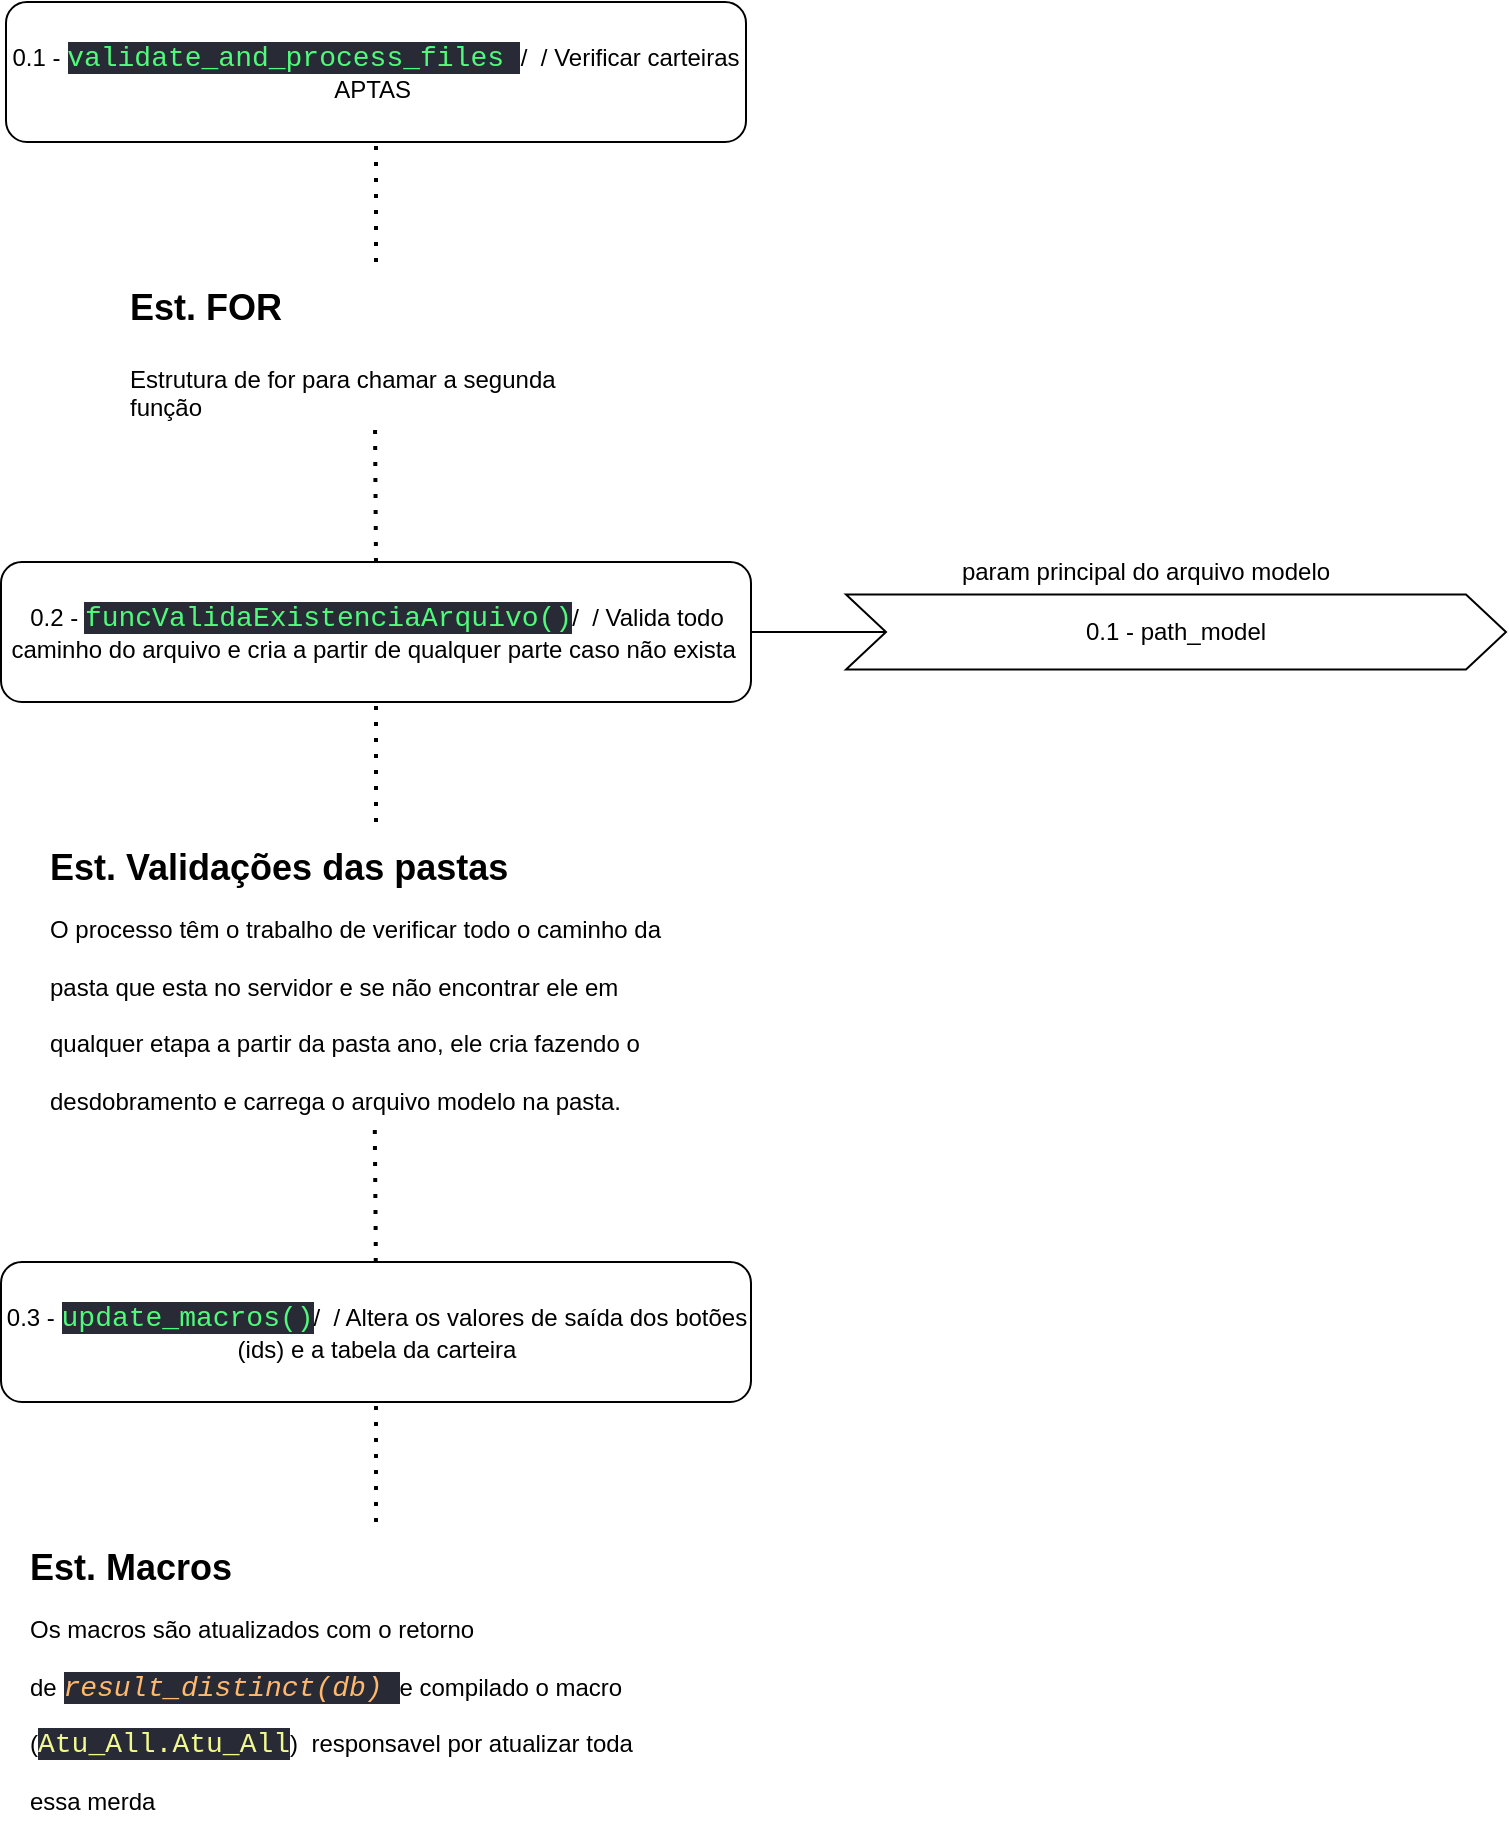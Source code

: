 <mxfile version="26.0.4">
  <diagram name="Página-1" id="y5NAVc2xeaM1P2tufu4E">
    <mxGraphModel dx="1390" dy="589" grid="1" gridSize="10" guides="1" tooltips="1" connect="1" arrows="1" fold="1" page="1" pageScale="1" pageWidth="827" pageHeight="1169" math="0" shadow="0">
      <root>
        <mxCell id="0" />
        <mxCell id="1" parent="0" />
        <mxCell id="FO1UdY6e216xbBTGuPkw-1" value="0.1 -&amp;nbsp;&lt;span style=&quot;color: rgb(80, 250, 123); background-color: rgb(40, 42, 54); font-family: Consolas, &amp;quot;Courier New&amp;quot;, monospace; font-size: 14px; white-space: pre;&quot;&gt;validate_and_process_files &lt;/span&gt;&lt;span style=&quot;background-color: transparent; color: light-dark(rgb(0, 0, 0), rgb(255, 255, 255));&quot;&gt;/&amp;nbsp; / Verificar carteiras APTAS&amp;nbsp;&lt;/span&gt;" style="rounded=1;whiteSpace=wrap;html=1;" parent="1" vertex="1">
          <mxGeometry x="70" y="120" width="370" height="70" as="geometry" />
        </mxCell>
        <mxCell id="FO1UdY6e216xbBTGuPkw-4" value="0.2 -&amp;nbsp;&lt;span style=&quot;color: rgb(80, 250, 123); background-color: rgb(40, 42, 54); font-family: Consolas, &amp;quot;Courier New&amp;quot;, monospace; font-size: 14px; white-space: pre;&quot;&gt;funcValidaExistenciaArquivo()&lt;/span&gt;&lt;span style=&quot;background-color: transparent; color: light-dark(rgb(0, 0, 0), rgb(255, 255, 255));&quot;&gt;/&amp;nbsp; / Valida todo caminho do arquivo e cria a partir de qualquer parte caso não exista&amp;nbsp;&lt;/span&gt;" style="rounded=1;whiteSpace=wrap;html=1;" parent="1" vertex="1">
          <mxGeometry x="67.5" y="400" width="375" height="70" as="geometry" />
        </mxCell>
        <mxCell id="FO1UdY6e216xbBTGuPkw-6" value="&lt;h1 style=&quot;margin-top: 0px;&quot;&gt;&lt;font style=&quot;font-size: 18px;&quot;&gt;Est. FOR&lt;/font&gt;&lt;/h1&gt;&lt;p&gt;Estrutura de for para chamar a segunda função&lt;/p&gt;" style="text;html=1;whiteSpace=wrap;overflow=hidden;rounded=0;" parent="1" vertex="1">
          <mxGeometry x="130" y="250" width="250" height="80" as="geometry" />
        </mxCell>
        <mxCell id="FO1UdY6e216xbBTGuPkw-7" value="" style="endArrow=none;dashed=1;html=1;dashPattern=1 3;strokeWidth=2;rounded=0;entryX=0.5;entryY=1;entryDx=0;entryDy=0;" parent="1" source="FO1UdY6e216xbBTGuPkw-6" target="FO1UdY6e216xbBTGuPkw-1" edge="1">
          <mxGeometry width="50" height="50" relative="1" as="geometry">
            <mxPoint x="240" y="280" as="sourcePoint" />
            <mxPoint x="290" y="230" as="targetPoint" />
          </mxGeometry>
        </mxCell>
        <mxCell id="FO1UdY6e216xbBTGuPkw-8" value="" style="endArrow=none;dashed=1;html=1;dashPattern=1 3;strokeWidth=2;rounded=0;entryX=0.5;entryY=1;entryDx=0;entryDy=0;exitX=0.5;exitY=0;exitDx=0;exitDy=0;" parent="1" source="FO1UdY6e216xbBTGuPkw-4" edge="1">
          <mxGeometry width="50" height="50" relative="1" as="geometry">
            <mxPoint x="255" y="370" as="sourcePoint" />
            <mxPoint x="254.5" y="330" as="targetPoint" />
          </mxGeometry>
        </mxCell>
        <mxCell id="TflRfvm7-37xFD4w6StB-3" value="&lt;h1 style=&quot;margin-top: 0px;&quot;&gt;&lt;font style=&quot;font-size: 18px;&quot;&gt;Est. Validações das pastas&lt;br&gt;&lt;/font&gt;&lt;span style=&quot;background-color: transparent; color: light-dark(rgb(0, 0, 0), rgb(255, 255, 255)); font-size: 12px; font-weight: normal;&quot;&gt;O processo têm o trabalho de verificar todo o caminho da pasta que esta no servidor e se não encontrar ele em qualquer etapa a partir da pasta ano, ele cria fazendo o desdobramento e carrega o arquivo modelo na pasta.&lt;/span&gt;&lt;/h1&gt;" style="text;html=1;whiteSpace=wrap;overflow=hidden;rounded=0;" vertex="1" parent="1">
          <mxGeometry x="90" y="530" width="330" height="150" as="geometry" />
        </mxCell>
        <mxCell id="TflRfvm7-37xFD4w6StB-4" value="" style="endArrow=none;dashed=1;html=1;dashPattern=1 3;strokeWidth=2;rounded=0;entryX=0.5;entryY=1;entryDx=0;entryDy=0;" edge="1" parent="1" source="TflRfvm7-37xFD4w6StB-3">
          <mxGeometry width="50" height="50" relative="1" as="geometry">
            <mxPoint x="240" y="560" as="sourcePoint" />
            <mxPoint x="255" y="470" as="targetPoint" />
          </mxGeometry>
        </mxCell>
        <mxCell id="TflRfvm7-37xFD4w6StB-5" value="" style="endArrow=none;dashed=1;html=1;dashPattern=1 3;strokeWidth=2;rounded=0;entryX=0.5;entryY=1;entryDx=0;entryDy=0;exitX=0.5;exitY=0;exitDx=0;exitDy=0;" edge="1" parent="1">
          <mxGeometry width="50" height="50" relative="1" as="geometry">
            <mxPoint x="254.87" y="750" as="sourcePoint" />
            <mxPoint x="254.37" y="680" as="targetPoint" />
            <Array as="points">
              <mxPoint x="254.87" y="740" />
            </Array>
          </mxGeometry>
        </mxCell>
        <mxCell id="TflRfvm7-37xFD4w6StB-6" value="" style="endArrow=none;html=1;rounded=0;exitX=1;exitY=0.5;exitDx=0;exitDy=0;" edge="1" parent="1" source="FO1UdY6e216xbBTGuPkw-4">
          <mxGeometry width="50" height="50" relative="1" as="geometry">
            <mxPoint x="500" y="500" as="sourcePoint" />
            <mxPoint x="510" y="435" as="targetPoint" />
          </mxGeometry>
        </mxCell>
        <mxCell id="TflRfvm7-37xFD4w6StB-7" value="0.1 - path_model" style="shape=step;perimeter=stepPerimeter;whiteSpace=wrap;html=1;fixedSize=1;" vertex="1" parent="1">
          <mxGeometry x="490" y="416.25" width="330" height="37.5" as="geometry" />
        </mxCell>
        <mxCell id="TflRfvm7-37xFD4w6StB-8" value="param principal do arquivo modelo" style="text;html=1;align=center;verticalAlign=middle;whiteSpace=wrap;rounded=0;" vertex="1" parent="1">
          <mxGeometry x="480" y="390" width="320" height="30" as="geometry" />
        </mxCell>
        <mxCell id="TflRfvm7-37xFD4w6StB-9" value="0.3 -&amp;nbsp;&lt;span style=&quot;color: rgb(80, 250, 123); background-color: rgb(40, 42, 54); font-family: Consolas, &amp;quot;Courier New&amp;quot;, monospace; font-size: 14px; white-space: pre;&quot;&gt;update_macros&lt;/span&gt;&lt;span style=&quot;color: rgb(80, 250, 123); background-color: rgb(40, 42, 54); font-family: Consolas, &amp;quot;Courier New&amp;quot;, monospace; font-size: 14px; white-space: pre;&quot;&gt;()&lt;/span&gt;&lt;span style=&quot;background-color: transparent; color: light-dark(rgb(0, 0, 0), rgb(255, 255, 255));&quot;&gt;/&amp;nbsp; / Altera os valores de saída dos botões (ids) e a tabela da carteira&lt;/span&gt;" style="rounded=1;whiteSpace=wrap;html=1;" vertex="1" parent="1">
          <mxGeometry x="67.5" y="750" width="375" height="70" as="geometry" />
        </mxCell>
        <mxCell id="TflRfvm7-37xFD4w6StB-11" value="" style="endArrow=none;dashed=1;html=1;dashPattern=1 3;strokeWidth=2;rounded=0;entryX=0.5;entryY=1;entryDx=0;entryDy=0;" edge="1" parent="1">
          <mxGeometry width="50" height="50" relative="1" as="geometry">
            <mxPoint x="255" y="880" as="sourcePoint" />
            <mxPoint x="255" y="820" as="targetPoint" />
          </mxGeometry>
        </mxCell>
        <mxCell id="TflRfvm7-37xFD4w6StB-12" value="&lt;h1 style=&quot;margin-top: 0px;&quot;&gt;&lt;font style=&quot;font-size: 18px;&quot;&gt;Est. Macros&lt;br&gt;&lt;/font&gt;&lt;span style=&quot;background-color: transparent; color: light-dark(rgb(0, 0, 0), rgb(255, 255, 255)); font-size: 12px; font-weight: normal;&quot;&gt;Os macros são atualizados com o retorno de&amp;nbsp;&lt;/span&gt;&lt;span style=&quot;color: rgb(255, 184, 108); font-style: italic; background-color: rgb(40, 42, 54); font-family: Consolas, &amp;quot;Courier New&amp;quot;, monospace; font-size: 14px; white-space: pre; font-weight: normal;&quot;&gt;result_distinct(db) &lt;/span&gt;&lt;span style=&quot;background-color: transparent; color: light-dark(rgb(0, 0, 0), rgb(255, 255, 255)); font-size: 12px; font-weight: normal;&quot;&gt;e compilado o macro (&lt;/span&gt;&lt;span style=&quot;color: rgb(241, 250, 140); background-color: rgb(40, 42, 54); font-family: Consolas, &amp;quot;Courier New&amp;quot;, monospace; font-size: 14px; white-space: pre; font-weight: normal;&quot;&gt;Atu_All.Atu_All&lt;/span&gt;&lt;span style=&quot;background-color: transparent; color: light-dark(rgb(0, 0, 0), rgb(255, 255, 255)); font-size: 12px; font-weight: normal;&quot;&gt;)&amp;nbsp; responsavel por atualizar toda essa merda&lt;/span&gt;&lt;/h1&gt;" style="text;html=1;whiteSpace=wrap;overflow=hidden;rounded=0;" vertex="1" parent="1">
          <mxGeometry x="80" y="880" width="330" height="150" as="geometry" />
        </mxCell>
      </root>
    </mxGraphModel>
  </diagram>
</mxfile>
